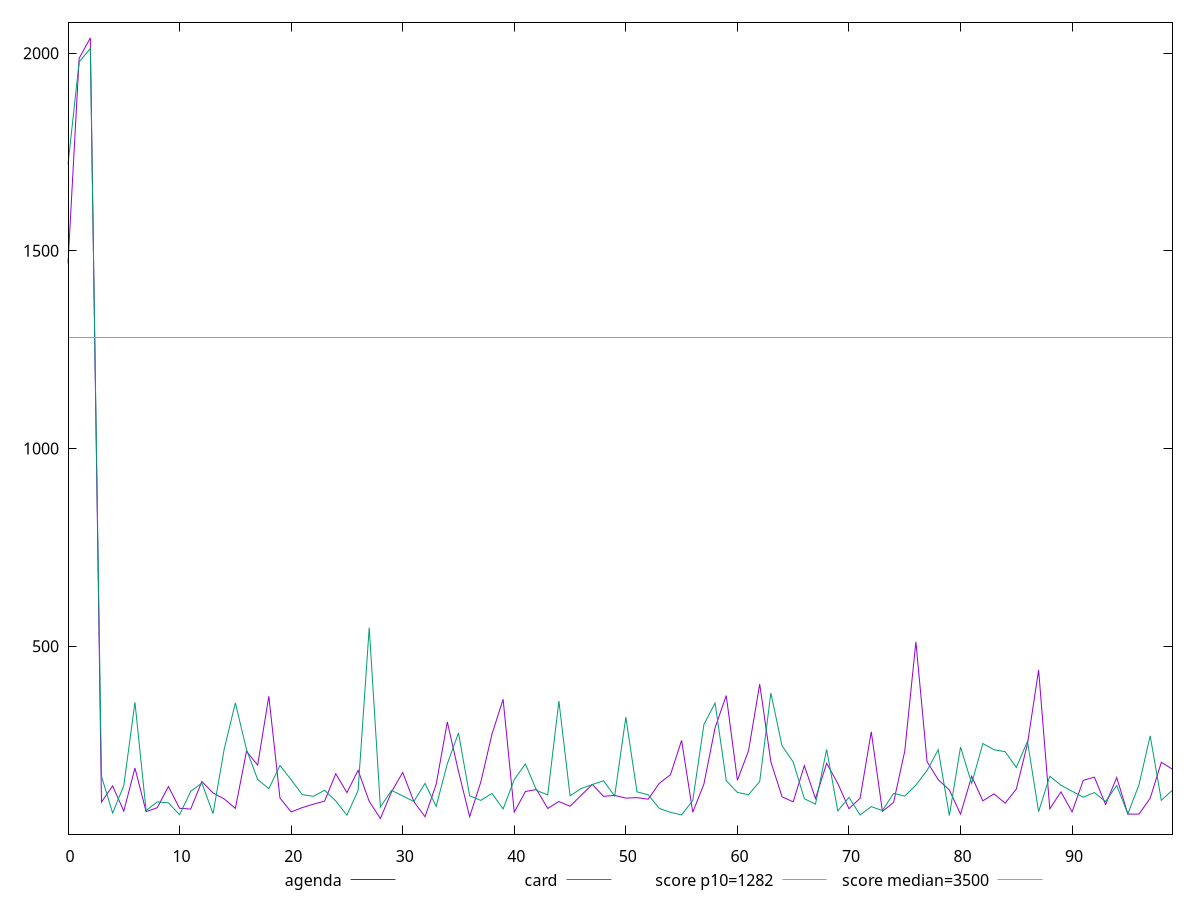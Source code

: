 reset

$agenda <<EOF
0 1468.2559999999985
1 1986.9279999999994
2 2038.5079999999991
3 106.23200000000003
4 146.88799999999998
5 83.13199999999998
6 192.28800000000012
7 81.82399999999997
8 91.848
9 145.38000000000005
10 90.41999999999996
11 88.38000000000001
12 158.31600000000003
13 129.22400000000007
14 114.00000000000001
15 90.05999999999997
16 234.32800000000006
17 199.5960000000002
18 373.71999999999997
19 116.23199999999996
20 81.176
21 92.132
22 100.84399999999997
23 108.53999999999998
24 177.75600000000009
25 129.976
26 186.34
27 107.88399999999999
28 64.49600000000001
29 131.98000000000002
30 180.9600000000001
31 107.28800000000007
32 68.93199999999999
33 150.836
34 308.64399999999995
35 183.78400000000005
36 68.98399999999997
37 156.628
38 277.5640000000001
39 366.10800000000023
40 80.66399999999996
41 132.78400000000002
42 138
43 90.04399999999998
44 107.51200000000001
45 95.44399999999996
46 123.32799999999997
47 150.78800000000007
48 120.52400000000003
49 123.03200000000001
50 116.04000000000003
51 117.31600000000006
52 113.368
53 153.46800000000002
54 175.3080000000001
55 262.0680000000001
56 80.392
57 151.79200000000003
58 294.104
59 375.3799999999999
60 161.21200000000005
61 235.98800000000003
62 404.34000000000015
63 207.87600000000003
64 119.54400000000004
65 106.608
66 198.13200000000012
67 115.16
68 204.05200000000008
69 153.18
70 89.25999999999996
71 115.7520000000001
72 283.86000000000007
73 82.59999999999997
74 105.18799999999999
75 234.78000000000003
76 511.364
77 208.32400000000007
78 162.90399999999997
79 136.55599999999998
80 75.52399999999997
81 171.24000000000007
82 109.18400000000001
83 126.78400000000002
84 103.38399999999999
85 138.95600000000002
86 253.13199999999998
87 440.2440000000001
88 88.97199999999998
89 131.852
90 81.244
91 160.948
92 169.156
93 99.91199999999998
94 168.168
95 75.59599999999998
96 75.79599999999996
97 115.76799999999996
98 206.69999999999993
99 188.96799999999996
EOF

$card <<EOF
0 1718.8879999999986
1 1977.8559999999995
2 2011.6199999999997
3 171.3680000000001
4 78.368
5 147.808
6 358.4280000000001
7 84.53999999999998
8 106.56800000000007
9 104.19999999999995
10 74.00799999999997
11 133.13200000000006
12 154.30799999999994
13 76.66
14 239.848
15 356.90000000000003
16 239.03200000000004
17 163.196
18 139.81200000000007
19 198.64800000000005
20 162.67200000000008
21 124.81999999999998
22 120.73200000000001
23 135.83200000000005
24 108.90400000000007
25 72.96799999999998
26 135.25200000000007
27 547.184
28 93.55600000000001
29 135.62400000000002
30 121.68400000000001
31 107.57200000000005
32 153.39600000000002
33 95.09199999999997
34 203.09199999999998
35 280.93600000000004
36 121.96800000000005
37 110.32800000000005
38 127.97199999999995
39 88.75999999999999
40 163.316
41 202.56400000000002
42 135.52
43 124.14000000000001
44 361.60400000000016
45 122.04400000000001
46 140.32800000000006
47 150.48400000000004
48 159.95600000000002
49 121.27599999999998
50 320.88800000000003
51 132.032
52 124.55999999999997
53 90.08399999999997
54 80.14399999999996
55 73.56
56 110.20000000000002
57 302.3320000000001
58 356.60400000000004
59 160.45199999999997
60 130.51200000000006
61 124.76400000000004
62 158.0200000000001
63 381.77200000000005
64 248.48800000000006
65 207.6160000000001
66 114.55999999999997
67 100.97600000000007
68 239.30000000000015
69 83.78799999999997
70 117.93200000000004
71 73.54399999999998
72 94.51599999999999
73 84.59599999999998
74 128.11200000000002
75 121.21600000000004
76 149.01200000000009
77 185.86000000000004
78 238.59600000000015
79 71.99599999999998
80 245.24800000000027
81 153.3120000000001
82 254.22000000000008
83 238.3960000000001
84 233.52800000000008
85 193.5759999999999
86 259.672
87 81.98399999999997
88 171.46800000000007
89 148.61200000000002
91 118.412
92 130.03200000000004
93 107.53999999999998
94 148.00000000000006
95 76.48
96 150.18000000000004
97 273.58000000000004
98 110.54400000000001
99 136.32000000000008
EOF

set key outside below
set xrange [0:99]
set yrange [25.01576000000003:2077.988239999999]
set trange [25.01576000000003:2077.988239999999]
set terminal svg size 640, 520 enhanced background rgb 'white'
set output "report/report_00029_2021-02-24T13-36-40.390Z/bootup-time/comparison/line/1_vs_2.svg"

plot $agenda title "agenda" with line, \
     $card title "card" with line, \
     1282 title "score p10=1282", \
     3500 title "score median=3500"

reset
